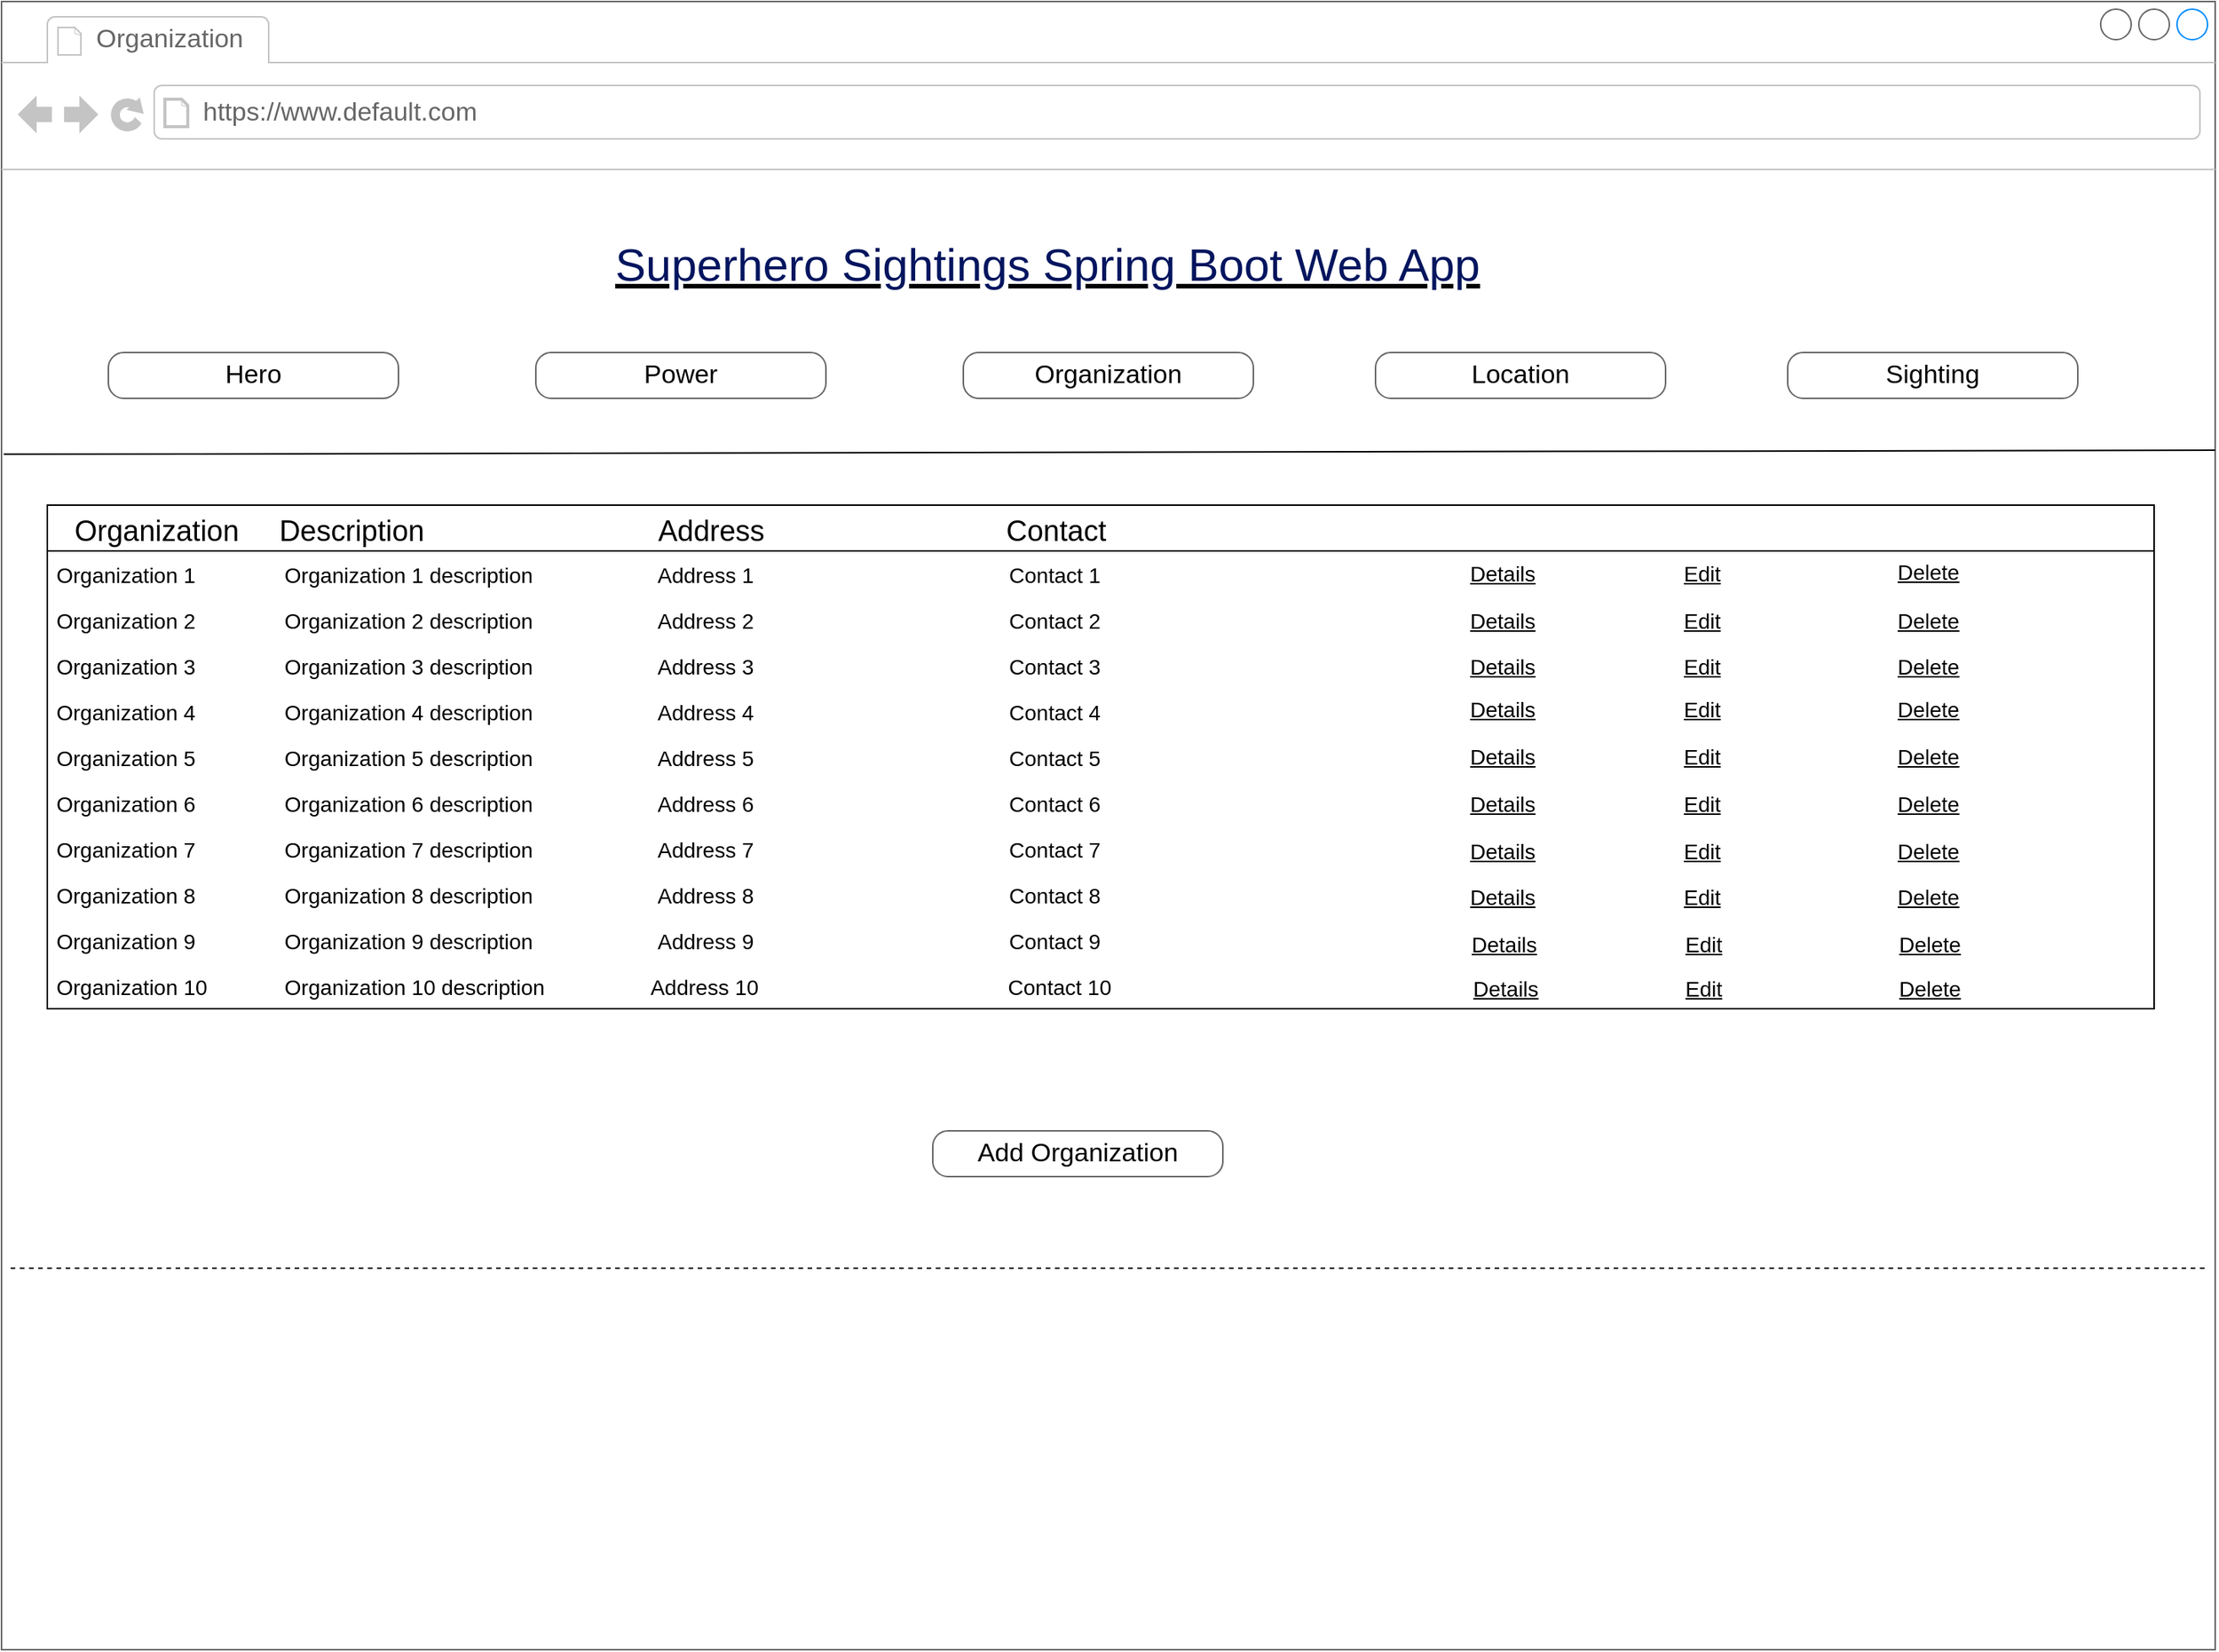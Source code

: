 <mxfile version="20.5.1" type="device"><diagram name="Page-1" id="2cc2dc42-3aac-f2a9-1cec-7a8b7cbee084"><mxGraphModel dx="1038" dy="585" grid="1" gridSize="10" guides="1" tooltips="1" connect="1" arrows="1" fold="1" page="1" pageScale="1" pageWidth="1100" pageHeight="850" background="none" math="0" shadow="0"><root><mxCell id="0"/><mxCell id="1" parent="0"/><mxCell id="7026571954dc6520-1" value="" style="strokeWidth=1;shadow=0;dashed=0;align=left;html=1;shape=mxgraph.mockup.containers.browserWindow;rSize=0;strokeColor=#666666;mainText=,;recursiveResize=0;rounded=0;labelBackgroundColor=none;fontFamily=Verdana;fontSize=12" parent="1" vertex="1"><mxGeometry x="250" y="20" width="1450" height="1080" as="geometry"/></mxCell><mxCell id="7026571954dc6520-2" value="Organization" style="strokeWidth=1;shadow=0;dashed=0;align=center;html=1;shape=mxgraph.mockup.containers.anchor;fontSize=17;fontColor=#666666;align=left;" parent="7026571954dc6520-1" vertex="1"><mxGeometry x="60" y="12" width="150" height="26" as="geometry"/></mxCell><mxCell id="7026571954dc6520-3" value="https://www.default.com" style="strokeWidth=1;shadow=0;dashed=0;align=center;html=1;shape=mxgraph.mockup.containers.anchor;rSize=0;fontSize=17;fontColor=#666666;align=left;" parent="7026571954dc6520-1" vertex="1"><mxGeometry x="130" y="60" width="250" height="26" as="geometry"/></mxCell><mxCell id="7026571954dc6520-4" value="&lt;h2 style=&quot;box-sizing: border-box; margin-top: 0px; margin-bottom: 0.5rem; font-weight: 300; line-height: 1.2; font-size: 1.875rem; font-family: Arial, Helvetica, sans-serif; color: rgb(2, 21, 94); padding-top: 12px; padding-bottom: 0px; background-color: rgb(255, 255, 255);&quot; id=&quot;yui_3_17_2_1_1667340755161_39&quot;&gt;Superhero Sightings Spring Boot Web App&lt;/h2&gt;" style="text;html=1;points=[];align=left;verticalAlign=top;spacingTop=-4;fontSize=30;fontFamily=Verdana;fontStyle=4" parent="7026571954dc6520-1" vertex="1"><mxGeometry x="400" y="140" width="590" height="50" as="geometry"/></mxCell><mxCell id="jvbijX7r-PZZ7w1VG2m_-4" value="" style="group" parent="7026571954dc6520-1" vertex="1" connectable="0"><mxGeometry x="70" y="230" width="1020" height="30" as="geometry"/></mxCell><mxCell id="7026571954dc6520-18" value="Hero" style="strokeWidth=1;shadow=0;dashed=0;align=center;html=1;shape=mxgraph.mockup.buttons.button;strokeColor=#666666;mainText=;buttonStyle=round;fontSize=17;fontStyle=0;fillColor=none;whiteSpace=wrap;rounded=0;labelBackgroundColor=none;" parent="jvbijX7r-PZZ7w1VG2m_-4" vertex="1"><mxGeometry width="190" height="30" as="geometry"/></mxCell><mxCell id="7026571954dc6520-19" value="Power" style="strokeWidth=1;shadow=0;dashed=0;align=center;html=1;shape=mxgraph.mockup.buttons.button;strokeColor=#666666;mainText=;buttonStyle=round;fontSize=17;fontStyle=0;fillColor=none;whiteSpace=wrap;rounded=0;labelBackgroundColor=none;" parent="jvbijX7r-PZZ7w1VG2m_-4" vertex="1"><mxGeometry x="280" width="190" height="30" as="geometry"/></mxCell><mxCell id="jvbijX7r-PZZ7w1VG2m_-1" value="Organization" style="strokeWidth=1;shadow=0;dashed=0;align=center;html=1;shape=mxgraph.mockup.buttons.button;strokeColor=#666666;mainText=;buttonStyle=round;fontSize=17;fontStyle=0;fillColor=none;whiteSpace=wrap;rounded=0;labelBackgroundColor=none;" parent="jvbijX7r-PZZ7w1VG2m_-4" vertex="1"><mxGeometry x="560" width="190" height="30" as="geometry"/></mxCell><mxCell id="jvbijX7r-PZZ7w1VG2m_-2" value="Location" style="strokeWidth=1;shadow=0;dashed=0;align=center;html=1;shape=mxgraph.mockup.buttons.button;strokeColor=#666666;mainText=;buttonStyle=round;fontSize=17;fontStyle=0;fillColor=none;whiteSpace=wrap;rounded=0;labelBackgroundColor=none;" parent="jvbijX7r-PZZ7w1VG2m_-4" vertex="1"><mxGeometry x="830" width="190" height="30" as="geometry"/></mxCell><mxCell id="jvbijX7r-PZZ7w1VG2m_-3" value="Sighting" style="strokeWidth=1;shadow=0;dashed=0;align=center;html=1;shape=mxgraph.mockup.buttons.button;strokeColor=#666666;mainText=;buttonStyle=round;fontSize=17;fontStyle=0;fillColor=none;whiteSpace=wrap;rounded=0;labelBackgroundColor=none;" parent="7026571954dc6520-1" vertex="1"><mxGeometry x="1170" y="230" width="190" height="30" as="geometry"/></mxCell><mxCell id="jvbijX7r-PZZ7w1VG2m_-9" value="   Organization     Description                             Address                              Contact                                " style="swimlane;fontStyle=0;childLayout=stackLayout;horizontal=1;startSize=30;horizontalStack=0;resizeParent=1;resizeParentMax=0;resizeLast=0;collapsible=1;marginBottom=0;fontSize=19;align=left;" parent="7026571954dc6520-1" vertex="1"><mxGeometry x="30" y="330" width="1380" height="330" as="geometry"/></mxCell><mxCell id="jvbijX7r-PZZ7w1VG2m_-25" value="Organization 1               Organization 1 description                     Address 1                                           Contact 1                        " style="text;strokeColor=none;fillColor=none;align=left;verticalAlign=middle;spacingLeft=4;spacingRight=4;overflow=hidden;points=[[0,0.5],[1,0.5]];portConstraint=eastwest;rotatable=0;fontSize=14;fontStyle=0" parent="jvbijX7r-PZZ7w1VG2m_-9" vertex="1"><mxGeometry y="30" width="1380" height="30" as="geometry"/></mxCell><mxCell id="jvbijX7r-PZZ7w1VG2m_-29" value="Organization 2               Organization 2 description                     Address 2                                           Contact 2                 " style="text;strokeColor=none;fillColor=none;align=left;verticalAlign=middle;spacingLeft=4;spacingRight=4;overflow=hidden;points=[[0,0.5],[1,0.5]];portConstraint=eastwest;rotatable=0;fontSize=14;fontStyle=0" parent="jvbijX7r-PZZ7w1VG2m_-9" vertex="1"><mxGeometry y="60" width="1380" height="30" as="geometry"/></mxCell><mxCell id="jvbijX7r-PZZ7w1VG2m_-37" value="Organization 3               Organization 3 description                     Address 3                                           Contact 3                           " style="text;strokeColor=none;fillColor=none;align=left;verticalAlign=middle;spacingLeft=4;spacingRight=4;overflow=hidden;points=[[0,0.5],[1,0.5]];portConstraint=eastwest;rotatable=0;fontSize=14;fontStyle=0" parent="jvbijX7r-PZZ7w1VG2m_-9" vertex="1"><mxGeometry y="90" width="1380" height="30" as="geometry"/></mxCell><mxCell id="jvbijX7r-PZZ7w1VG2m_-38" value="Organization 4               Organization 4 description                     Address 4                                           Contact 4                  " style="text;strokeColor=none;fillColor=none;align=left;verticalAlign=middle;spacingLeft=4;spacingRight=4;overflow=hidden;points=[[0,0.5],[1,0.5]];portConstraint=eastwest;rotatable=0;fontSize=14;fontStyle=0" parent="jvbijX7r-PZZ7w1VG2m_-9" vertex="1"><mxGeometry y="120" width="1380" height="30" as="geometry"/></mxCell><mxCell id="jvbijX7r-PZZ7w1VG2m_-40" value="Organization 5               Organization 5 description                     Address 5                                           Contact 5                " style="text;strokeColor=none;fillColor=none;align=left;verticalAlign=middle;spacingLeft=4;spacingRight=4;overflow=hidden;points=[[0,0.5],[1,0.5]];portConstraint=eastwest;rotatable=0;fontSize=14;fontStyle=0" parent="jvbijX7r-PZZ7w1VG2m_-9" vertex="1"><mxGeometry y="150" width="1380" height="30" as="geometry"/></mxCell><mxCell id="jvbijX7r-PZZ7w1VG2m_-39" value="Organization 6               Organization 6 description                     Address 6                                           Contact 6               " style="text;strokeColor=none;fillColor=none;align=left;verticalAlign=middle;spacingLeft=4;spacingRight=4;overflow=hidden;points=[[0,0.5],[1,0.5]];portConstraint=eastwest;rotatable=0;fontSize=14;fontStyle=0" parent="jvbijX7r-PZZ7w1VG2m_-9" vertex="1"><mxGeometry y="180" width="1380" height="30" as="geometry"/></mxCell><mxCell id="jvbijX7r-PZZ7w1VG2m_-30" value="Organization 7               Organization 7 description                     Address 7                                           Contact 7    " style="text;strokeColor=none;fillColor=none;align=left;verticalAlign=middle;spacingLeft=4;spacingRight=4;overflow=hidden;points=[[0,0.5],[1,0.5]];portConstraint=eastwest;rotatable=0;fontSize=14;fontStyle=0" parent="jvbijX7r-PZZ7w1VG2m_-9" vertex="1"><mxGeometry y="210" width="1380" height="30" as="geometry"/></mxCell><mxCell id="jvbijX7r-PZZ7w1VG2m_-63" value="Organization 8               Organization 8 description                     Address 8                                           Contact 8                 " style="text;strokeColor=none;fillColor=none;align=left;verticalAlign=middle;spacingLeft=4;spacingRight=4;overflow=hidden;points=[[0,0.5],[1,0.5]];portConstraint=eastwest;rotatable=0;fontSize=14;fontStyle=0" parent="jvbijX7r-PZZ7w1VG2m_-9" vertex="1"><mxGeometry y="240" width="1380" height="30" as="geometry"/></mxCell><mxCell id="jvbijX7r-PZZ7w1VG2m_-64" value="Organization 9               Organization 9 description                     Address 9                                           Contact 9                  " style="text;strokeColor=none;fillColor=none;align=left;verticalAlign=middle;spacingLeft=4;spacingRight=4;overflow=hidden;points=[[0,0.5],[1,0.5]];portConstraint=eastwest;rotatable=0;fontSize=14;fontStyle=0" parent="jvbijX7r-PZZ7w1VG2m_-9" vertex="1"><mxGeometry y="270" width="1380" height="30" as="geometry"/></mxCell><mxCell id="jvbijX7r-PZZ7w1VG2m_-10" value="Organization 10             Organization 10 description                  Address 10                                          Contact 10                   " style="text;strokeColor=none;fillColor=none;align=left;verticalAlign=middle;spacingLeft=4;spacingRight=4;overflow=hidden;points=[[0,0.5],[1,0.5]];portConstraint=eastwest;rotatable=0;fontSize=14;fontStyle=0" parent="jvbijX7r-PZZ7w1VG2m_-9" vertex="1"><mxGeometry y="300" width="1380" height="30" as="geometry"/></mxCell><mxCell id="jvbijX7r-PZZ7w1VG2m_-18" value="Details" style="text;html=1;strokeColor=none;fillColor=none;align=left;verticalAlign=middle;whiteSpace=wrap;rounded=0;fontSize=14;fontStyle=4" parent="7026571954dc6520-1" vertex="1"><mxGeometry x="960" y="360" width="70" height="30" as="geometry"/></mxCell><mxCell id="jvbijX7r-PZZ7w1VG2m_-26" value="Details" style="text;html=1;strokeColor=none;fillColor=none;align=left;verticalAlign=middle;whiteSpace=wrap;rounded=0;fontSize=14;fontStyle=4" parent="7026571954dc6520-1" vertex="1"><mxGeometry x="960" y="391" width="70" height="30" as="geometry"/></mxCell><mxCell id="jvbijX7r-PZZ7w1VG2m_-27" value="Edit" style="text;html=1;strokeColor=none;fillColor=none;align=left;verticalAlign=middle;whiteSpace=wrap;rounded=0;fontSize=14;fontStyle=4" parent="7026571954dc6520-1" vertex="1"><mxGeometry x="1100" y="391" width="90" height="30" as="geometry"/></mxCell><mxCell id="jvbijX7r-PZZ7w1VG2m_-28" value="Delete" style="text;html=1;strokeColor=none;fillColor=none;align=left;verticalAlign=middle;whiteSpace=wrap;rounded=0;fontSize=14;fontStyle=4" parent="7026571954dc6520-1" vertex="1"><mxGeometry x="1240" y="391" width="130" height="30" as="geometry"/></mxCell><mxCell id="jvbijX7r-PZZ7w1VG2m_-31" value="Details" style="text;html=1;strokeColor=none;fillColor=none;align=left;verticalAlign=middle;whiteSpace=wrap;rounded=0;fontSize=14;fontStyle=4" parent="7026571954dc6520-1" vertex="1"><mxGeometry x="960" y="421" width="70" height="30" as="geometry"/></mxCell><mxCell id="jvbijX7r-PZZ7w1VG2m_-32" value="Details" style="text;html=1;strokeColor=none;fillColor=none;align=left;verticalAlign=middle;whiteSpace=wrap;rounded=0;fontSize=14;fontStyle=4" parent="7026571954dc6520-1" vertex="1"><mxGeometry x="960" y="449" width="70" height="30" as="geometry"/></mxCell><mxCell id="jvbijX7r-PZZ7w1VG2m_-33" value="Edit" style="text;html=1;strokeColor=none;fillColor=none;align=left;verticalAlign=middle;whiteSpace=wrap;rounded=0;fontSize=14;fontStyle=4" parent="7026571954dc6520-1" vertex="1"><mxGeometry x="1100" y="449" width="90" height="30" as="geometry"/></mxCell><mxCell id="jvbijX7r-PZZ7w1VG2m_-34" value="Delete" style="text;html=1;strokeColor=none;fillColor=none;align=left;verticalAlign=middle;whiteSpace=wrap;rounded=0;fontSize=14;fontStyle=4" parent="7026571954dc6520-1" vertex="1"><mxGeometry x="1240" y="449" width="130" height="30" as="geometry"/></mxCell><mxCell id="jvbijX7r-PZZ7w1VG2m_-35" value="Edit" style="text;html=1;strokeColor=none;fillColor=none;align=left;verticalAlign=middle;whiteSpace=wrap;rounded=0;fontSize=14;fontStyle=4" parent="7026571954dc6520-1" vertex="1"><mxGeometry x="1100" y="421" width="90" height="30" as="geometry"/></mxCell><mxCell id="jvbijX7r-PZZ7w1VG2m_-36" value="Delete" style="text;html=1;strokeColor=none;fillColor=none;align=left;verticalAlign=middle;whiteSpace=wrap;rounded=0;fontSize=14;fontStyle=4" parent="7026571954dc6520-1" vertex="1"><mxGeometry x="1240" y="421" width="130" height="30" as="geometry"/></mxCell><mxCell id="jvbijX7r-PZZ7w1VG2m_-71" value="Add Organization" style="strokeWidth=1;shadow=0;dashed=0;align=center;html=1;shape=mxgraph.mockup.buttons.button;strokeColor=#666666;mainText=;buttonStyle=round;fontSize=17;fontStyle=0;fillColor=none;whiteSpace=wrap;rounded=0;labelBackgroundColor=none;" parent="7026571954dc6520-1" vertex="1"><mxGeometry x="610" y="740" width="190" height="30" as="geometry"/></mxCell><mxCell id="jvbijX7r-PZZ7w1VG2m_-5" value="" style="endArrow=none;html=1;rounded=0;exitX=0.001;exitY=0.202;exitDx=0;exitDy=0;exitPerimeter=0;entryX=1;entryY=0.2;entryDx=0;entryDy=0;entryPerimeter=0;" parent="1" edge="1"><mxGeometry width="50" height="50" relative="1" as="geometry"><mxPoint x="251.45" y="316.68" as="sourcePoint"/><mxPoint x="1700" y="314.0" as="targetPoint"/></mxGeometry></mxCell><mxCell id="jvbijX7r-PZZ7w1VG2m_-19" value="Edit" style="text;html=1;strokeColor=none;fillColor=none;align=left;verticalAlign=middle;whiteSpace=wrap;rounded=0;fontSize=14;fontStyle=4" parent="1" vertex="1"><mxGeometry x="1350" y="380" width="90" height="30" as="geometry"/></mxCell><mxCell id="jvbijX7r-PZZ7w1VG2m_-21" value="Delete" style="text;html=1;strokeColor=none;fillColor=none;align=left;verticalAlign=middle;whiteSpace=wrap;rounded=0;fontSize=14;fontStyle=4" parent="1" vertex="1"><mxGeometry x="1490" y="379" width="130" height="30" as="geometry"/></mxCell><mxCell id="jvbijX7r-PZZ7w1VG2m_-51" value="Details" style="text;html=1;strokeColor=none;fillColor=none;align=left;verticalAlign=middle;whiteSpace=wrap;rounded=0;fontSize=14;fontStyle=4" parent="1" vertex="1"><mxGeometry x="1210" y="500" width="70" height="30" as="geometry"/></mxCell><mxCell id="jvbijX7r-PZZ7w1VG2m_-52" value="Details" style="text;html=1;strokeColor=none;fillColor=none;align=left;verticalAlign=middle;whiteSpace=wrap;rounded=0;fontSize=14;fontStyle=4" parent="1" vertex="1"><mxGeometry x="1210" y="531" width="70" height="30" as="geometry"/></mxCell><mxCell id="jvbijX7r-PZZ7w1VG2m_-53" value="Edit" style="text;html=1;strokeColor=none;fillColor=none;align=left;verticalAlign=middle;whiteSpace=wrap;rounded=0;fontSize=14;fontStyle=4" parent="1" vertex="1"><mxGeometry x="1350" y="531" width="90" height="30" as="geometry"/></mxCell><mxCell id="jvbijX7r-PZZ7w1VG2m_-54" value="Delete" style="text;html=1;strokeColor=none;fillColor=none;align=left;verticalAlign=middle;whiteSpace=wrap;rounded=0;fontSize=14;fontStyle=4" parent="1" vertex="1"><mxGeometry x="1490" y="531" width="130" height="30" as="geometry"/></mxCell><mxCell id="jvbijX7r-PZZ7w1VG2m_-55" value="Details" style="text;html=1;strokeColor=none;fillColor=none;align=left;verticalAlign=middle;whiteSpace=wrap;rounded=0;fontSize=14;fontStyle=4" parent="1" vertex="1"><mxGeometry x="1210" y="562" width="70" height="30" as="geometry"/></mxCell><mxCell id="jvbijX7r-PZZ7w1VG2m_-56" value="Details" style="text;html=1;strokeColor=none;fillColor=none;align=left;verticalAlign=middle;whiteSpace=wrap;rounded=0;fontSize=14;fontStyle=4" parent="1" vertex="1"><mxGeometry x="1210" y="592" width="70" height="30" as="geometry"/></mxCell><mxCell id="jvbijX7r-PZZ7w1VG2m_-57" value="Edit" style="text;html=1;strokeColor=none;fillColor=none;align=left;verticalAlign=middle;whiteSpace=wrap;rounded=0;fontSize=14;fontStyle=4" parent="1" vertex="1"><mxGeometry x="1350" y="592" width="90" height="30" as="geometry"/></mxCell><mxCell id="jvbijX7r-PZZ7w1VG2m_-58" value="Delete" style="text;html=1;strokeColor=none;fillColor=none;align=left;verticalAlign=middle;whiteSpace=wrap;rounded=0;fontSize=14;fontStyle=4" parent="1" vertex="1"><mxGeometry x="1490" y="592" width="130" height="30" as="geometry"/></mxCell><mxCell id="jvbijX7r-PZZ7w1VG2m_-59" value="Edit" style="text;html=1;strokeColor=none;fillColor=none;align=left;verticalAlign=middle;whiteSpace=wrap;rounded=0;fontSize=14;fontStyle=4" parent="1" vertex="1"><mxGeometry x="1350" y="562" width="90" height="30" as="geometry"/></mxCell><mxCell id="jvbijX7r-PZZ7w1VG2m_-60" value="Delete" style="text;html=1;strokeColor=none;fillColor=none;align=left;verticalAlign=middle;whiteSpace=wrap;rounded=0;fontSize=14;fontStyle=4" parent="1" vertex="1"><mxGeometry x="1490" y="562" width="130" height="30" as="geometry"/></mxCell><mxCell id="jvbijX7r-PZZ7w1VG2m_-61" value="Edit" style="text;html=1;strokeColor=none;fillColor=none;align=left;verticalAlign=middle;whiteSpace=wrap;rounded=0;fontSize=14;fontStyle=4" parent="1" vertex="1"><mxGeometry x="1350" y="500" width="90" height="30" as="geometry"/></mxCell><mxCell id="jvbijX7r-PZZ7w1VG2m_-62" value="Delete" style="text;html=1;strokeColor=none;fillColor=none;align=left;verticalAlign=middle;whiteSpace=wrap;rounded=0;fontSize=14;fontStyle=4" parent="1" vertex="1"><mxGeometry x="1490" y="500" width="130" height="30" as="geometry"/></mxCell><mxCell id="jvbijX7r-PZZ7w1VG2m_-65" value="Details" style="text;html=1;strokeColor=none;fillColor=none;align=left;verticalAlign=middle;whiteSpace=wrap;rounded=0;fontSize=14;fontStyle=4" parent="1" vertex="1"><mxGeometry x="1211" y="623" width="70" height="30" as="geometry"/></mxCell><mxCell id="jvbijX7r-PZZ7w1VG2m_-66" value="Edit" style="text;html=1;strokeColor=none;fillColor=none;align=left;verticalAlign=middle;whiteSpace=wrap;rounded=0;fontSize=14;fontStyle=4" parent="1" vertex="1"><mxGeometry x="1351" y="623" width="90" height="30" as="geometry"/></mxCell><mxCell id="jvbijX7r-PZZ7w1VG2m_-67" value="Delete" style="text;html=1;strokeColor=none;fillColor=none;align=left;verticalAlign=middle;whiteSpace=wrap;rounded=0;fontSize=14;fontStyle=4" parent="1" vertex="1"><mxGeometry x="1491" y="623" width="130" height="30" as="geometry"/></mxCell><mxCell id="jvbijX7r-PZZ7w1VG2m_-70" value="Delete" style="text;html=1;strokeColor=none;fillColor=none;align=left;verticalAlign=middle;whiteSpace=wrap;rounded=0;fontSize=14;fontStyle=4" parent="1" vertex="1"><mxGeometry x="1491" y="652" width="130" height="30" as="geometry"/></mxCell><mxCell id="jvbijX7r-PZZ7w1VG2m_-73" value="" style="endArrow=none;dashed=1;html=1;rounded=0;fontSize=14;" parent="1" edge="1"><mxGeometry width="50" height="50" relative="1" as="geometry"><mxPoint x="256" y="850" as="sourcePoint"/><mxPoint x="1696" y="850" as="targetPoint"/></mxGeometry></mxCell><mxCell id="fwEOvRGL_prxxsdA_-s5-10" value="Details" style="text;html=1;strokeColor=none;fillColor=none;align=left;verticalAlign=middle;whiteSpace=wrap;rounded=0;fontSize=14;fontStyle=4" parent="1" vertex="1"><mxGeometry x="1212" y="652" width="70" height="30" as="geometry"/></mxCell><mxCell id="fwEOvRGL_prxxsdA_-s5-11" value="Edit" style="text;html=1;strokeColor=none;fillColor=none;align=left;verticalAlign=middle;whiteSpace=wrap;rounded=0;fontSize=14;fontStyle=4" parent="1" vertex="1"><mxGeometry x="1351" y="652" width="90" height="30" as="geometry"/></mxCell></root></mxGraphModel></diagram></mxfile>
